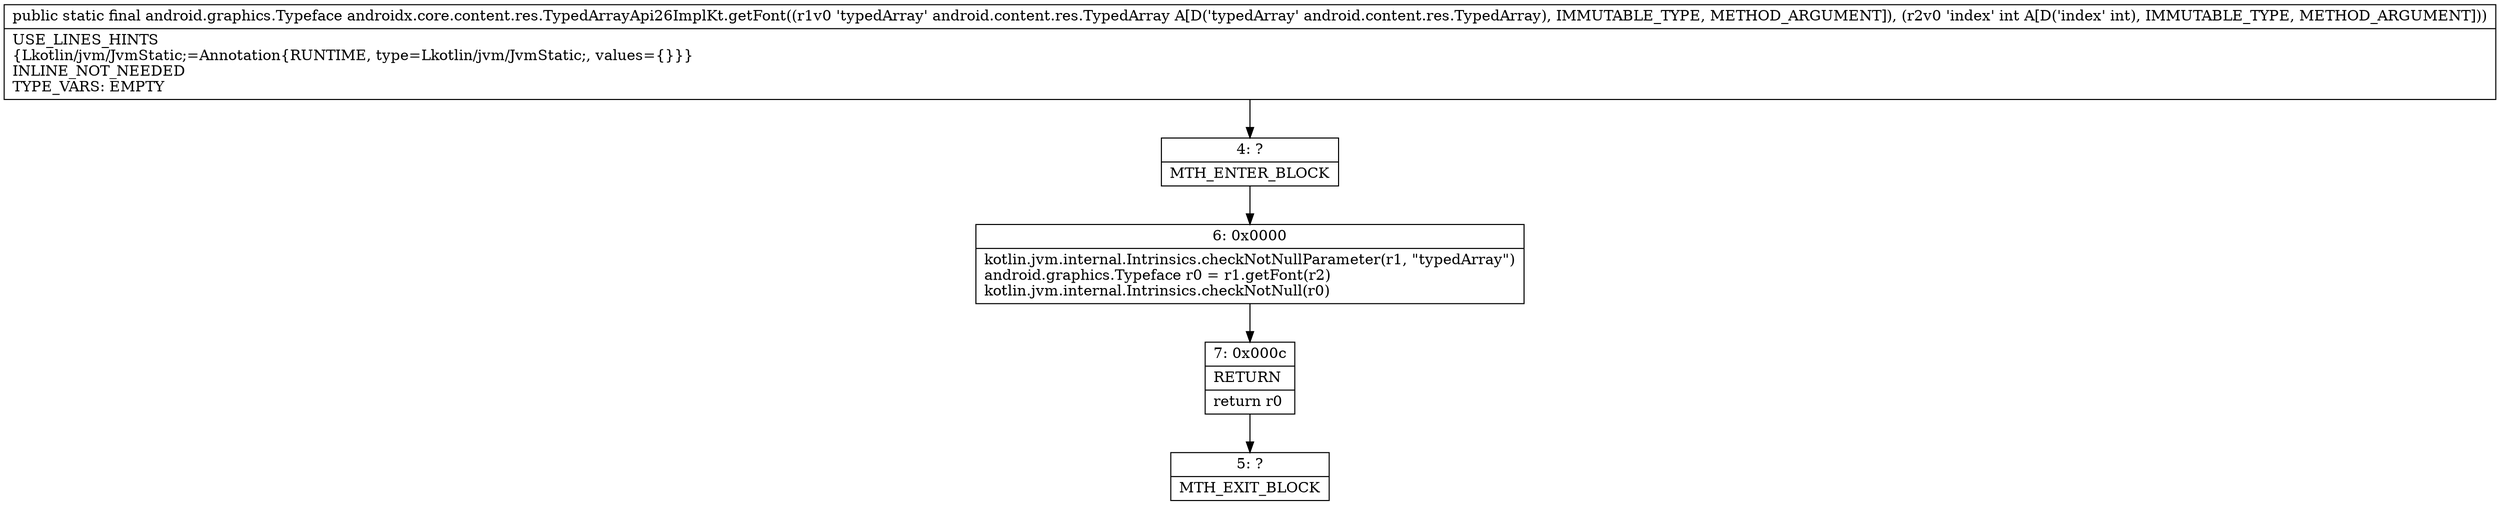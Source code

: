 digraph "CFG forandroidx.core.content.res.TypedArrayApi26ImplKt.getFont(Landroid\/content\/res\/TypedArray;I)Landroid\/graphics\/Typeface;" {
Node_4 [shape=record,label="{4\:\ ?|MTH_ENTER_BLOCK\l}"];
Node_6 [shape=record,label="{6\:\ 0x0000|kotlin.jvm.internal.Intrinsics.checkNotNullParameter(r1, \"typedArray\")\landroid.graphics.Typeface r0 = r1.getFont(r2)\lkotlin.jvm.internal.Intrinsics.checkNotNull(r0)\l}"];
Node_7 [shape=record,label="{7\:\ 0x000c|RETURN\l|return r0\l}"];
Node_5 [shape=record,label="{5\:\ ?|MTH_EXIT_BLOCK\l}"];
MethodNode[shape=record,label="{public static final android.graphics.Typeface androidx.core.content.res.TypedArrayApi26ImplKt.getFont((r1v0 'typedArray' android.content.res.TypedArray A[D('typedArray' android.content.res.TypedArray), IMMUTABLE_TYPE, METHOD_ARGUMENT]), (r2v0 'index' int A[D('index' int), IMMUTABLE_TYPE, METHOD_ARGUMENT]))  | USE_LINES_HINTS\l\{Lkotlin\/jvm\/JvmStatic;=Annotation\{RUNTIME, type=Lkotlin\/jvm\/JvmStatic;, values=\{\}\}\}\lINLINE_NOT_NEEDED\lTYPE_VARS: EMPTY\l}"];
MethodNode -> Node_4;Node_4 -> Node_6;
Node_6 -> Node_7;
Node_7 -> Node_5;
}

